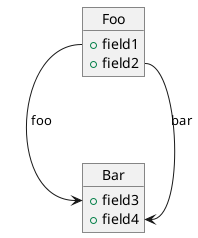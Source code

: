 @startuml
object Foo {
+ field1
+ field2
}

object Bar {
+ field3
+ field4
}

Foo::field1 --> Bar::field3 : foo
Foo::field2 --> Bar::field4 : bar
@enduml